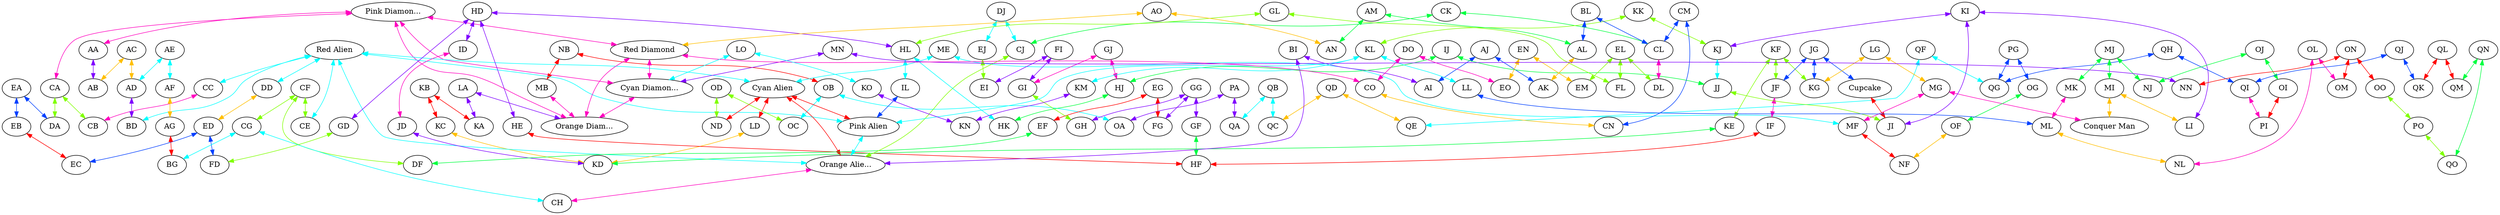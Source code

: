 graph x {
"AA" [pos="0.361111111111111,-1.63888888888889",label="AA"]
"Pink Diamond" [pos="0.361111111111111,-1.95833333333333",label="Pink Diamon..."]
"CA" [pos="0.361111111111111,-2.47222222222222",label="CA"]
"DA" [pos="0.361111111111111,-2.88888888888889",label="DA"]
"EA" [pos="0.361111111111111,-3.30555555555556",label="EA"]
"KA" [pos="0.361111111111111,-5.80555555555556",label="KA"]
"LA" [pos="0.361111111111111,-6.22222222222222",label="LA"]
"Orange Diamond" [pos="0.361111111111111,-6.54166666666667",label="Orange Diam..."]
"OA" [pos="0.361111111111111,-7.47222222222222",label="OA"]
"PA" [pos="0.361111111111111,-7.88888888888889",label="PA"]
"QA" [pos="0.361111111111111,-8.30555555555556",label="QA"]
"AB" [pos="0.777777777777778,-1.63888888888889",label="AB"]
"CB" [pos="0.777777777777778,-2.47222222222222",label="CB"]
"EB" [pos="0.777777777777778,-3.30555555555556",label="EB"]
"KB" [pos="0.777777777777778,-5.80555555555556",label="KB"]
"MB" [pos="0.777777777777778,-6.63888888888889",label="MB"]
"NB" [pos="0.777777777777778,-7.05555555555556",label="NB"]
"OB" [pos="0.777777777777778,-7.47222222222222",label="OB"]
"QB" [pos="0.777777777777778,-8.30555555555556",label="QB"]
"AC" [pos="1.19444444444444,-1.63888888888889",label="AC"]
"CC" [pos="1.19444444444444,-2.47222222222222",label="CC"]
"EC" [pos="1.19444444444444,-3.30555555555556",label="EC"]
"KC" [pos="1.19444444444444,-5.80555555555556",label="KC"]
"OC" [pos="1.19444444444444,-7.47222222222222",label="OC"]
"QC" [pos="1.19444444444444,-8.30555555555556",label="QC"]
"AD" [pos="1.61111111111111,-1.63888888888889",label="AD"]
"BD" [pos="1.61111111111111,-2.05555555555556",label="BD"]
"Red Alien" [pos="1.61111111111111,-2.43055555555556",label="Red Alien"]
"DD" [pos="1.61111111111111,-2.88888888888889",label="DD"]
"ED" [pos="1.61111111111111,-3.30555555555556",label="ED"]
"FD" [pos="1.61111111111111,-3.72222222222222",label="FD"]
"GD" [pos="1.61111111111111,-4.13888888888889",label="GD"]
"HD" [pos="1.61111111111111,-4.55555555555556",label="HD"]
"ID" [pos="1.61111111111111,-4.97222222222222",label="ID"]
"JD" [pos="1.61111111111111,-5.38888888888889",label="JD"]
"KD" [pos="1.61111111111111,-5.80555555555556",label="KD"]
"LD" [pos="1.61111111111111,-6.22222222222222",label="LD"]
"Cyan Alien" [pos="1.61111111111111,-6.59722222222222",label="Cyan Alien"]
"ND" [pos="1.61111111111111,-7.05555555555556",label="ND"]
"OD" [pos="1.61111111111111,-7.47222222222222",label="OD"]
"QD" [pos="1.61111111111111,-8.30555555555556",label="QD"]
"AE" [pos="2.02777777777778,-1.63888888888889",label="AE"]
"CE" [pos="2.02777777777778,-2.47222222222222",label="CE"]
"HE" [pos="2.02777777777778,-4.55555555555556",label="HE"]
"KE" [pos="2.02777777777778,-5.80555555555556",label="KE"]
"ME" [pos="2.02777777777778,-6.63888888888889",label="ME"]
"QE" [pos="2.02777777777778,-8.30555555555556",label="QE"]
"AF" [pos="2.44444444444444,-1.63888888888889",label="AF"]
"CF" [pos="2.44444444444444,-2.47222222222222",label="CF"]
"DF" [pos="2.44444444444444,-2.88888888888889",label="DF"]
"EF" [pos="2.44444444444444,-3.30555555555556",label="EF"]
"GF" [pos="2.44444444444444,-4.13888888888889",label="GF"]
"HF" [pos="2.44444444444444,-4.55555555555556",label="HF"]
"IF" [pos="2.44444444444444,-4.97222222222222",label="IF"]
"JF" [pos="2.44444444444444,-5.38888888888889",label="JF"]
"KF" [pos="2.44444444444444,-5.80555555555556",label="KF"]
"MF" [pos="2.44444444444444,-6.63888888888889",label="MF"]
"NF" [pos="2.44444444444444,-7.05555555555556",label="NF"]
"OF" [pos="2.44444444444444,-7.47222222222222",label="OF"]
"QF" [pos="2.44444444444444,-8.30555555555556",label="QF"]
"AG" [pos="2.86111111111111,-1.63888888888889",label="AG"]
"BG" [pos="2.86111111111111,-2.05555555555556",label="BG"]
"CG" [pos="2.86111111111111,-2.47222222222222",label="CG"]
"EG" [pos="2.86111111111111,-3.30555555555556",label="EG"]
"FG" [pos="2.86111111111111,-3.72222222222222",label="FG"]
"GG" [pos="2.86111111111111,-4.13888888888889",label="GG"]
"JG" [pos="2.86111111111111,-5.38888888888889",label="JG"]
"KG" [pos="2.86111111111111,-5.80555555555556",label="KG"]
"LG" [pos="2.86111111111111,-6.22222222222222",label="LG"]
"MG" [pos="2.86111111111111,-6.63888888888889",label="MG"]
"OG" [pos="2.86111111111111,-7.47222222222222",label="OG"]
"PG" [pos="2.86111111111111,-7.88888888888889",label="PG"]
"QG" [pos="2.86111111111111,-8.30555555555556",label="QG"]
"CH" [pos="3.27777777777778,-2.47222222222222",label="CH"]
"GH" [pos="3.27777777777778,-4.13888888888889",label="GH"]
"Cupcake" [pos="3.27777777777778,-5.43055555555556",label="Cupcake"]
"Conquer Man" [pos="3.27777777777778,-6.66666666666667",label="Conquer Man"]
"QH" [pos="3.27777777777778,-8.30555555555556",label="QH"]
"AI" [pos="3.69444444444444,-1.63888888888889",label="AI"]
"BI" [pos="3.69444444444444,-2.05555555555556",label="BI"]
"Orange Alien" [pos="3.69444444444444,-2.43055555555556",label="Orange Alie..."]
"EI" [pos="3.69444444444444,-3.30555555555556",label="EI"]
"FI" [pos="3.69444444444444,-3.72222222222222",label="FI"]
"GI" [pos="3.69444444444444,-4.13888888888889",label="GI"]
"JI" [pos="3.69444444444444,-5.38888888888889",label="JI"]
"KI" [pos="3.69444444444444,-5.80555555555556",label="KI"]
"LI" [pos="3.69444444444444,-6.22222222222222",label="LI"]
"MI" [pos="3.69444444444444,-6.63888888888889",label="MI"]
"OI" [pos="3.69444444444444,-7.47222222222222",label="OI"]
"PI" [pos="3.69444444444444,-7.88888888888889",label="PI"]
"QI" [pos="3.69444444444444,-8.30555555555556",label="QI"]
"AJ" [pos="4.11111111111111,-1.63888888888889",label="AJ"]
"CJ" [pos="4.11111111111111,-2.47222222222222",label="CJ"]
"DJ" [pos="4.11111111111111,-2.88888888888889",label="DJ"]
"EJ" [pos="4.11111111111111,-3.30555555555556",label="EJ"]
"GJ" [pos="4.11111111111111,-4.13888888888889",label="GJ"]
"HJ" [pos="4.11111111111111,-4.55555555555556",label="HJ"]
"IJ" [pos="4.11111111111111,-4.97222222222222",label="IJ"]
"JJ" [pos="4.11111111111111,-5.38888888888889",label="JJ"]
"KJ" [pos="4.11111111111111,-5.80555555555556",label="KJ"]
"MJ" [pos="4.11111111111111,-6.63888888888889",label="MJ"]
"NJ" [pos="4.11111111111111,-7.05555555555556",label="NJ"]
"OJ" [pos="4.11111111111111,-7.47222222222222",label="OJ"]
"QJ" [pos="4.11111111111111,-8.30555555555556",label="QJ"]
"AK" [pos="4.52777777777778,-1.63888888888889",label="AK"]
"CK" [pos="4.52777777777778,-2.47222222222222",label="CK"]
"HK" [pos="4.52777777777778,-4.55555555555556",label="HK"]
"KK" [pos="4.52777777777778,-5.80555555555556",label="KK"]
"MK" [pos="4.52777777777778,-6.63888888888889",label="MK"]
"QK" [pos="4.52777777777778,-8.30555555555556",label="QK"]
"AL" [pos="4.94444444444444,-1.63888888888889",label="AL"]
"BL" [pos="4.94444444444444,-2.05555555555556",label="BL"]
"CL" [pos="4.94444444444444,-2.47222222222222",label="CL"]
"DL" [pos="4.94444444444444,-2.88888888888889",label="DL"]
"EL" [pos="4.94444444444444,-3.30555555555556",label="EL"]
"FL" [pos="4.94444444444444,-3.72222222222222",label="FL"]
"GL" [pos="4.94444444444444,-4.13888888888889",label="GL"]
"HL" [pos="4.94444444444444,-4.55555555555556",label="HL"]
"IL" [pos="4.94444444444444,-4.97222222222222",label="IL"]
"Pink Alien" [pos="4.94444444444444,-5.34722222222222",label="Pink Alien"]
"KL" [pos="4.94444444444444,-5.80555555555556",label="KL"]
"LL" [pos="4.94444444444444,-6.22222222222222",label="LL"]
"ML" [pos="4.94444444444444,-6.63888888888889",label="ML"]
"NL" [pos="4.94444444444444,-7.05555555555556",label="NL"]
"OL" [pos="4.94444444444444,-7.47222222222222",label="OL"]
"QL" [pos="4.94444444444444,-8.30555555555556",label="QL"]
"AM" [pos="5.36111111111111,-1.63888888888889",label="AM"]
"CM" [pos="5.36111111111111,-2.47222222222222",label="CM"]
"EM" [pos="5.36111111111111,-3.30555555555556",label="EM"]
"KM" [pos="5.36111111111111,-5.80555555555556",label="KM"]
"OM" [pos="5.36111111111111,-7.47222222222222",label="OM"]
"QM" [pos="5.36111111111111,-8.30555555555556",label="QM"]
"AN" [pos="5.77777777777778,-1.63888888888889",label="AN"]
"CN" [pos="5.77777777777778,-2.47222222222222",label="CN"]
"EN" [pos="5.77777777777778,-3.30555555555556",label="EN"]
"KN" [pos="5.77777777777778,-5.80555555555556",label="KN"]
"MN" [pos="5.77777777777778,-6.63888888888889",label="MN"]
"NN" [pos="5.77777777777778,-7.05555555555556",label="NN"]
"ON" [pos="5.77777777777778,-7.47222222222222",label="ON"]
"QN" [pos="5.77777777777778,-8.30555555555556",label="QN"]
"AO" [pos="6.19444444444444,-1.63888888888889",label="AO"]
"Red Diamond" [pos="6.19444444444444,-1.95833333333333",label="Red Diamond"]
"CO" [pos="6.19444444444444,-2.47222222222222",label="CO"]
"DO" [pos="6.19444444444444,-2.88888888888889",label="DO"]
"EO" [pos="6.19444444444444,-3.30555555555556",label="EO"]
"KO" [pos="6.19444444444444,-5.80555555555556",label="KO"]
"LO" [pos="6.19444444444444,-6.22222222222222",label="LO"]
"Cyan Diamond" [pos="6.19444444444444,-6.54166666666667",label="Cyan Diamon..."]
"OO" [pos="6.19444444444444,-7.47222222222222",label="OO"]
"PO" [pos="6.19444444444444,-7.88888888888889",label="PO"]
"QO" [pos="6.19444444444444,-8.30555555555556",label="QO"]
"AC" -- "AB" [dir="both",color="0.125,1,1"]
"AC" -- "AD" [dir="both",color="0.125,1,1"]
"GL" -- "FL" [dir="both",color="0.25,1,1"]
"GL" -- "HL" [dir="both",color="0.25,1,1"]
"IJ" -- "JJ" [dir="both",color="0.375,1,1"]
"IJ" -- "HJ" [dir="both",color="0.375,1,1"]
"DJ" -- "CJ" [dir="both",color="0.5,1,1"]
"DJ" -- "EJ" [dir="both",color="0.5,1,1"]
"PG" -- "QG" [dir="both",color="0.625,1,1"]
"PG" -- "OG" [dir="both",color="0.625,1,1"]
"KI" -- "JI" [dir="both",color="0.75,1,1"]
"KI" -- "KJ" [dir="both",color="0.75,1,1"]
"KI" -- "LI" [dir="both",color="0.75,1,1"]
"Pink Diamond" -- "Red Diamond" [dir="both",color="0.875,1,1"]
"Pink Diamond" -- "Orange Diamond" [dir="both",color="0.875,1,1"]
"Pink Diamond" -- "AA" [dir="both",color="0.875,1,1"]
"Pink Diamond" -- "Cyan Diamond" [dir="both",color="0.875,1,1"]
"Pink Diamond" -- "CA" [dir="both",color="0.875,1,1"]
"KB" -- "KA" [dir="both",color="1,1,1"]
"KB" -- "KC" [dir="both",color="1,1,1"]
"AO" -- "Red Diamond" [dir="both",color="0.125,1,1"]
"AO" -- "AN" [dir="both",color="0.125,1,1"]
"KK" -- "KL" [dir="both",color="0.25,1,1"]
"KK" -- "KJ" [dir="both",color="0.25,1,1"]
"OG" -- "OF" [dir="both",color="0.375,1,1"]
"Red Alien" -- "CC" [dir="both",color="0.5,1,1"]
"Red Alien" -- "Orange Alien" [dir="both",color="0.5,1,1"]
"Red Alien" -- "Cyan Alien" [dir="both",color="0.5,1,1"]
"Red Alien" -- "Pink Alien" [dir="both",color="0.5,1,1"]
"Red Alien" -- "CE" [dir="both",color="0.5,1,1"]
"Red Alien" -- "DD" [dir="both",color="0.5,1,1"]
"Red Alien" -- "BD" [dir="both",color="0.5,1,1"]
"JG" -- "KG" [dir="both",color="0.625,1,1"]
"JG" -- "Cupcake" [dir="both",color="0.625,1,1"]
"JG" -- "JF" [dir="both",color="0.625,1,1"]
"MN" -- "Cyan Diamond" [dir="both",color="0.75,1,1"]
"MN" -- "NN" [dir="both",color="0.75,1,1"]
"GJ" -- "GI" [dir="both",color="0.875,1,1"]
"GJ" -- "HJ" [dir="both",color="0.875,1,1"]
"EG" -- "FG" [dir="both",color="1,1,1"]
"EG" -- "EF" [dir="both",color="1,1,1"]
"EN" -- "EM" [dir="both",color="0.125,1,1"]
"EN" -- "EO" [dir="both",color="0.125,1,1"]
"EL" -- "EM" [dir="both",color="0.25,1,1"]
"EL" -- "FL" [dir="both",color="0.25,1,1"]
"EL" -- "DL" [dir="both",color="0.25,1,1"]
"CK" -- "CJ" [dir="both",color="0.375,1,1"]
"CK" -- "CL" [dir="both",color="0.375,1,1"]
"KL" -- "KM" [dir="both",color="0.5,1,1"]
"KL" -- "Pink Alien" [dir="both",color="0.5,1,1"]
"KL" -- "LL" [dir="both",color="0.5,1,1"]
"AJ" -- "AK" [dir="both",color="0.625,1,1"]
"AJ" -- "AI" [dir="both",color="0.625,1,1"]
"AA" -- "AB" [dir="both",color="0.75,1,1"]
"OL" -- "OM" [dir="both",color="0.875,1,1"]
"OL" -- "NL" [dir="both",color="0.875,1,1"]
"NB" -- "MB" [dir="both",color="1,1,1"]
"NB" -- "OB" [dir="both",color="1,1,1"]
"LG" -- "KG" [dir="both",color="0.125,1,1"]
"LG" -- "MG" [dir="both",color="0.125,1,1"]
"CA" -- "CB" [dir="both",color="0.25,1,1"]
"CA" -- "DA" [dir="both",color="0.25,1,1"]
"AM" -- "AN" [dir="both",color="0.375,1,1"]
"AM" -- "AL" [dir="both",color="0.375,1,1"]
"LO" -- "Cyan Diamond" [dir="both",color="0.5,1,1"]
"LO" -- "KO" [dir="both",color="0.5,1,1"]
"CM" -- "CN" [dir="both",color="0.625,1,1"]
"CM" -- "CL" [dir="both",color="0.625,1,1"]
"KO" -- "KN" [dir="both",color="0.75,1,1"]
"MG" -- "Conquer Man" [dir="both",color="0.875,1,1"]
"MG" -- "MF" [dir="both",color="0.875,1,1"]
"ON" -- "OM" [dir="both",color="1,1,1"]
"ON" -- "OO" [dir="both",color="1,1,1"]
"ON" -- "NN" [dir="both",color="1,1,1"]
"DD" -- "ED" [dir="both",color="0.125,1,1"]
"CF" -- "DF" [dir="both",color="0.25,1,1"]
"CF" -- "CG" [dir="both",color="0.25,1,1"]
"CF" -- "CE" [dir="both",color="0.25,1,1"]
"MJ" -- "NJ" [dir="both",color="0.375,1,1"]
"MJ" -- "MI" [dir="both",color="0.375,1,1"]
"MJ" -- "MK" [dir="both",color="0.375,1,1"]
"AE" -- "AF" [dir="both",color="0.5,1,1"]
"AE" -- "AD" [dir="both",color="0.5,1,1"]
"EA" -- "EB" [dir="both",color="0.625,1,1"]
"EA" -- "DA" [dir="both",color="0.625,1,1"]
"LA" -- "KA" [dir="both",color="0.75,1,1"]
"LA" -- "Orange Diamond" [dir="both",color="0.75,1,1"]
"CC" -- "CB" [dir="both",color="0.875,1,1"]
"QL" -- "QK" [dir="both",color="1,1,1"]
"QL" -- "QM" [dir="both",color="1,1,1"]
"KF" -- "KG" [dir="both",color="0.25,1,1"]
"KF" -- "KE" [dir="both",color="0.25,1,1"]
"KF" -- "JF" [dir="both",color="0.25,1,1"]
"EF" -- "DF" [dir="both",color="0.375,1,1"]
"QF" -- "QG" [dir="both",color="0.5,1,1"]
"QF" -- "QE" [dir="both",color="0.5,1,1"]
"LL" -- "ML" [dir="both",color="0.625,1,1"]
"AD" -- "BD" [dir="both",color="0.75,1,1"]
"Red Diamond" -- "Orange Diamond" [dir="both",color="0.875,1,1"]
"Red Diamond" -- "Cyan Diamond" [dir="both",color="0.875,1,1"]
"Red Diamond" -- "CO" [dir="both",color="0.875,1,1"]
"Cupcake" -- "JI" [dir="both",color="1,1,1"]
"AF" -- "AG" [dir="both",color="0.125,1,1"]
"OO" -- "PO" [dir="both",color="0.25,1,1"]
"KE" -- "KD" [dir="both",color="0.375,1,1"]
"ME" -- "Cyan Alien" [dir="both",color="0.5,1,1"]
"ME" -- "MF" [dir="both",color="0.5,1,1"]
"HD" -- "ID" [dir="both",color="0.75,1,1"]
"HD" -- "HE" [dir="both",color="0.75,1,1"]
"HD" -- "HL" [dir="both",color="0.75,1,1"]
"HD" -- "GD" [dir="both",color="0.75,1,1"]
"ID" -- "JD" [dir="both",color="0.875,1,1"]
"EB" -- "EC" [dir="both",color="1,1,1"]
"QD" -- "QE" [dir="both",color="0.125,1,1"]
"QD" -- "QC" [dir="both",color="0.125,1,1"]
"PO" -- "QO" [dir="both",color="0.25,1,1"]
"OJ" -- "NJ" [dir="both",color="0.375,1,1"]
"OJ" -- "OI" [dir="both",color="0.375,1,1"]
"HL" -- "IL" [dir="both",color="0.5,1,1"]
"HL" -- "HK" [dir="both",color="0.5,1,1"]
"QJ" -- "QI" [dir="both",color="0.625,1,1"]
"QJ" -- "QK" [dir="both",color="0.625,1,1"]
"FI" -- "EI" [dir="both",color="0.75,1,1"]
"FI" -- "GI" [dir="both",color="0.75,1,1"]
"Cyan Diamond" -- "Orange Diamond" [dir="both",color="0.875,1,1"]
"OI" -- "PI" [dir="both",color="1,1,1"]
"MI" -- "Conquer Man" [dir="both",color="0.125,1,1"]
"MI" -- "LI" [dir="both",color="0.125,1,1"]
"GI" -- "GH" [dir="both",color="0.25,1,1"]
"QN" -- "QO" [dir="both",color="0.375,1,1"]
"QN" -- "QM" [dir="both",color="0.375,1,1"]
"QB" -- "QA" [dir="both",color="0.5,1,1"]
"QB" -- "QC" [dir="both",color="0.5,1,1"]
"IL" -- "Pink Alien" [dir="both",color="0.625,1,1"]
"GG" -- "GH" [dir="both",color="0.75,1,1"]
"GG" -- "GF" [dir="both",color="0.75,1,1"]
"GG" -- "FG" [dir="both",color="0.75,1,1"]
"DO" -- "EO" [dir="both",color="0.875,1,1"]
"DO" -- "CO" [dir="both",color="0.875,1,1"]
"KC" -- "KD" [dir="both",color="0.125,1,1"]
"EJ" -- "EI" [dir="both",color="0.25,1,1"]
"HJ" -- "HK" [dir="both",color="0.375,1,1"]
"OB" -- "OA" [dir="both",color="0.5,1,1"]
"OB" -- "OC" [dir="both",color="0.5,1,1"]
"ED" -- "FD" [dir="both",color="0.625,1,1"]
"ED" -- "EC" [dir="both",color="0.625,1,1"]
"PA" -- "OA" [dir="both",color="0.75,1,1"]
"PA" -- "QA" [dir="both",color="0.75,1,1"]
"Cyan Alien" -- "ND" [dir="both",color="1,1,1"]
"Cyan Alien" -- "Orange Alien" [dir="both",color="1,1,1"]
"Cyan Alien" -- "LD" [dir="both",color="1,1,1"]
"Cyan Alien" -- "Pink Alien" [dir="both",color="1,1,1"]
"GD" -- "FD" [dir="both",color="0.25,1,1"]
"GF" -- "HF" [dir="both",color="0.375,1,1"]
"QH" -- "QI" [dir="both",color="0.625,1,1"]
"QH" -- "QG" [dir="both",color="0.625,1,1"]
"KM" -- "KN" [dir="both",color="0.75,1,1"]
"JF" -- "IF" [dir="both",color="0.875,1,1"]
"MF" -- "NF" [dir="both",color="1,1,1"]
"OF" -- "NF" [dir="both",color="0.125,1,1"]
"OD" -- "ND" [dir="both",color="0.25,1,1"]
"OD" -- "OC" [dir="both",color="0.25,1,1"]
"KJ" -- "JJ" [dir="both",color="0.5,1,1"]
"BL" -- "AL" [dir="both",color="0.625,1,1"]
"BL" -- "CL" [dir="both",color="0.625,1,1"]
"HE" -- "HF" [dir="both",color="1,1,1"]
"AL" -- "AK" [dir="both",color="0.125,1,1"]
"CJ" -- "Orange Alien" [dir="both",color="0.25,1,1"]
"CG" -- "BG" [dir="both",color="0.5,1,1"]
"CG" -- "CH" [dir="both",color="0.5,1,1"]
"BI" -- "Orange Alien" [dir="both",color="0.75,1,1"]
"BI" -- "AI" [dir="both",color="0.75,1,1"]
"MK" -- "ML" [dir="both",color="0.875,1,1"]
"AG" -- "BG" [dir="both",color="1,1,1"]
"CO" -- "CN" [dir="both",color="0.125,1,1"]
"Pink Alien" -- "Orange Alien" [dir="both",color="0.5,1,1"]
"CL" -- "DL" [dir="both",color="0.875,1,1"]
"ML" -- "NL" [dir="both",color="0.125,1,1"]
"JD" -- "KD" [dir="both",color="0.75,1,1"]
"Orange Alien" -- "CH" [dir="both",color="0.875,1,1"]
"IF" -- "HF" [dir="both",color="1,1,1"]
"LD" -- "KD" [dir="both",color="0.125,1,1"]
"JJ" -- "JI" [dir="both",color="0.25,1,1"]
"MB" -- "Orange Diamond" [dir="both",color="0.875,1,1"]
"QI" -- "PI" [dir="both",color="0.875,1,1"]
}
